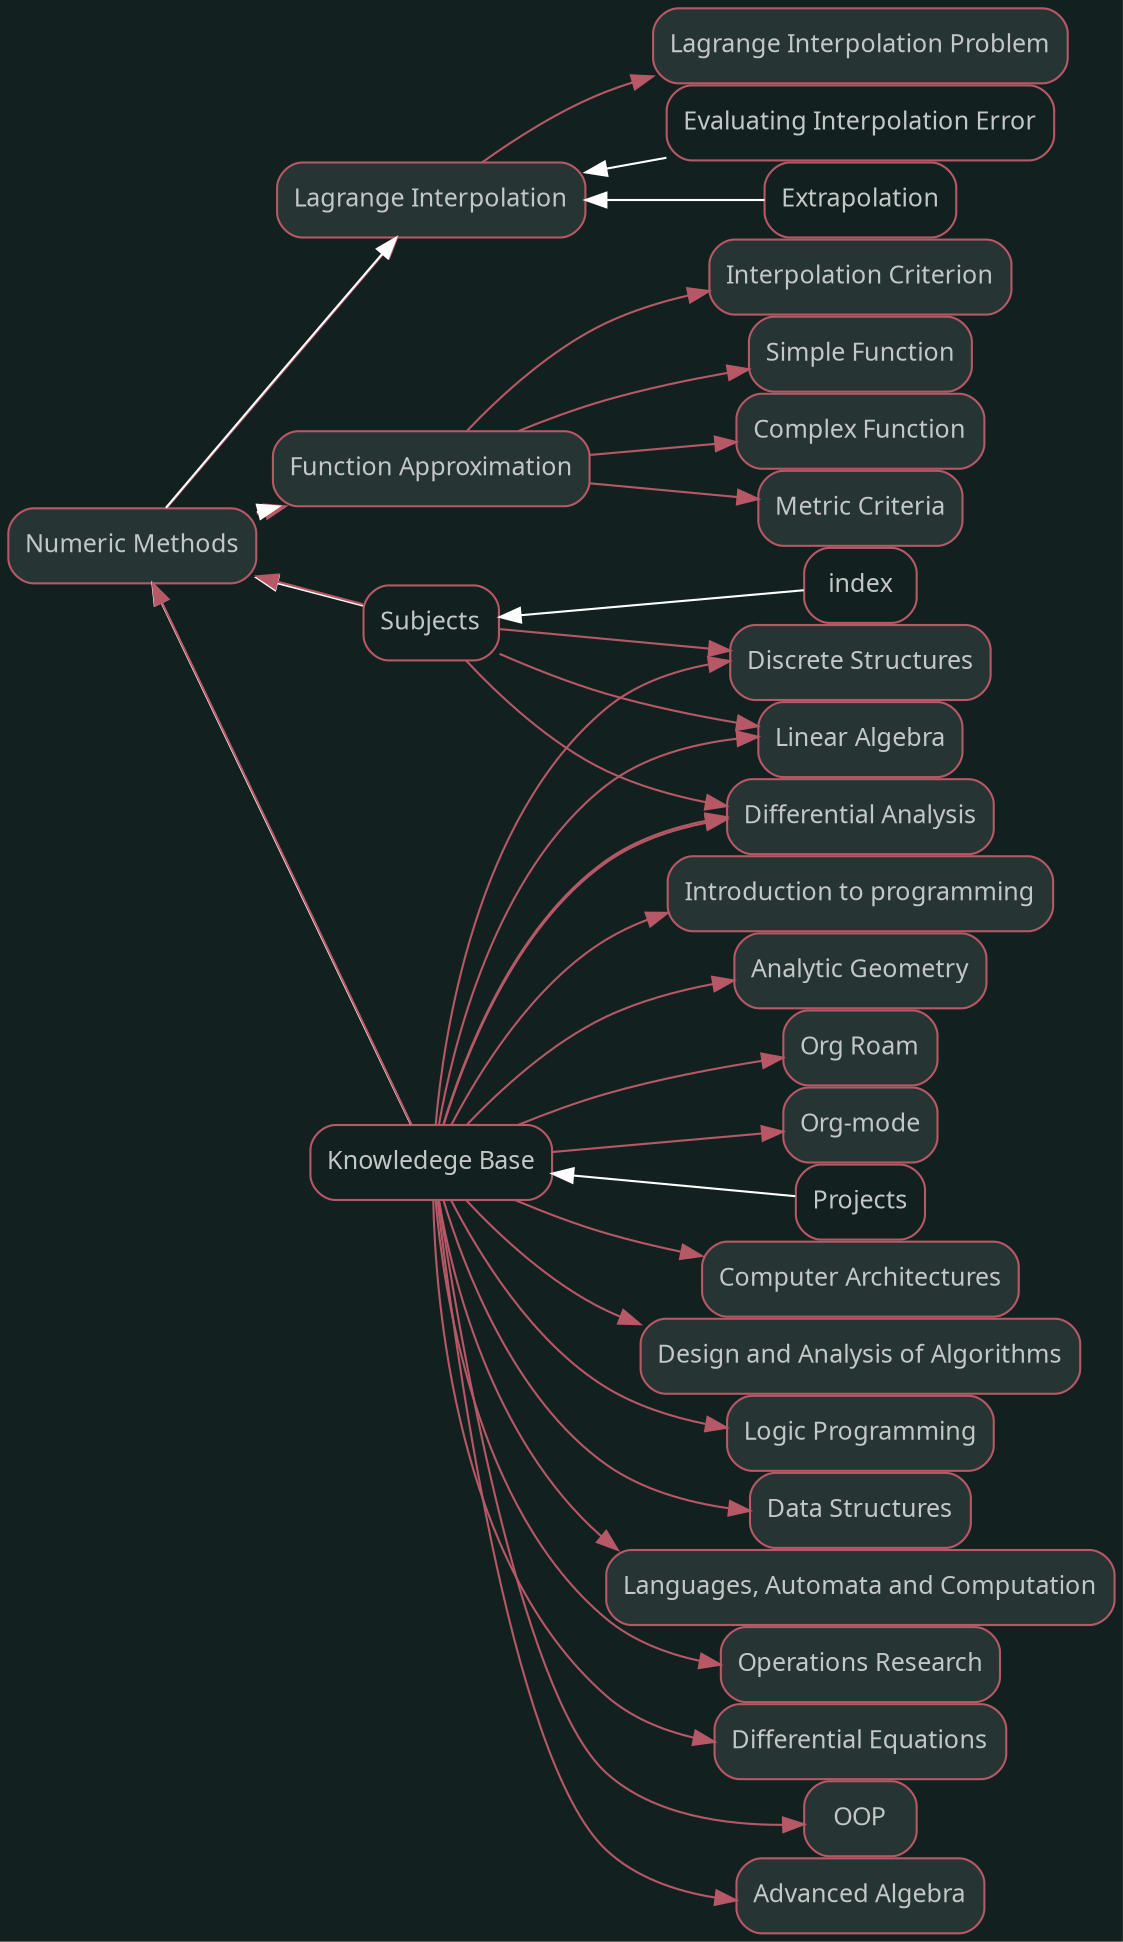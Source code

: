 digraph "Numeric Methods" {graph [nodesep=0,ranksep=0,rankdir="LR",bgcolor="#132020"];node [shape="rectangle",style="rounded,filled",fontname="sans",fontsize="12px",labelfontname="sans",color="#b75867",fillcolor="#273434",fontcolor="#c4c7c7"];"Numeric Methods" [label="Numeric Methods",tooltip="Numeric Methods",URL="/Knowledge/Numeric Methods.html",target="_parent"];"Lagrange Interpolation" [label="Lagrange Interpolation",tooltip="Lagrange Interpolation",URL="/Knowledge/Lagrange Interpolation.html",target="_parent"];"Function Approximation" [label="Function Approximation",tooltip="Function Approximation",URL="/Knowledge/Function Approximation.html",target="_parent"];subgraph "Forward Numeric Methods" {edge [color="#b75867"];"Numeric Methods" -> "Lagrange Interpolation";"Numeric Methods" -> "Function Approximation";}
node [shape="rectangle",style="rounded",fontname="sans",fontsize="12px",labelfontname="sans",color="#b75867",fillcolor="#FFFFFF",fontcolor="#c4c7c7"];"Subjects" [label="Subjects",tooltip="Subjects",URL="/Knowledge/Subjects.html",target="_parent"];"Knowledege Base" [label="Knowledege Base",tooltip="Knowledege Base",URL="/Knowledge/Knowledege Base.html",target="_parent"];subgraph "Backward Numeric Methods" {edge [dir="back",color="#FFFFFF"];"Numeric Methods" -> "Subjects";"Numeric Methods" -> "Knowledege Base";}node [shape="rectangle",style="rounded,filled",fontname="sans",fontsize="12px",labelfontname="sans",color="#b75867",fillcolor="#273434",fontcolor="#c4c7c7"];"Lagrange Interpolation" [label="Lagrange Interpolation",tooltip="Lagrange Interpolation",URL="/Knowledge/Lagrange Interpolation.html",target="_parent"];"Lagrange Interpolation Problem" [label="Lagrange Interpolation Problem",tooltip="Lagrange Interpolation Problem",URL="/Knowledge/Lagrange Interpolation Problem.html",target="_parent"];subgraph "Forward Lagrange Interpolation" {edge [color="#b75867"];"Lagrange Interpolation" -> "Lagrange Interpolation Problem";}
node [shape="rectangle",style="rounded",fontname="sans",fontsize="12px",labelfontname="sans",color="#b75867",fillcolor="#FFFFFF",fontcolor="#c4c7c7"];"Evaluating Interpolation Error" [label="Evaluating Interpolation Error",tooltip="Evaluating Interpolation Error",URL="/Knowledge/Evaluating Interpolation Error.html",target="_parent"];"Numeric Methods" [label="Numeric Methods",tooltip="Numeric Methods",URL="/Knowledge/Numeric Methods.html",target="_parent"];"Extrapolation" [label="Extrapolation",tooltip="Extrapolation",URL="/Knowledge/Extrapolation.html",target="_parent"];subgraph "Backward Lagrange Interpolation" {edge [dir="back",color="#FFFFFF"];"Lagrange Interpolation" -> "Evaluating Interpolation Error";"Lagrange Interpolation" -> "Numeric Methods";"Lagrange Interpolation" -> "Extrapolation";}node [shape="rectangle",style="rounded,filled",fontname="sans",fontsize="12px",labelfontname="sans",color="#b75867",fillcolor="#273434",fontcolor="#c4c7c7"];"Function Approximation" [label="Function Approximation",tooltip="Function Approximation",URL="/Knowledge/Function Approximation.html",target="_parent"];"Metric Criteria" [label="Metric Criteria",tooltip="Metric Criteria",URL="/Knowledge/Metric Criteria.html",target="_parent"];"Interpolation Criterion" [label="Interpolation Criterion",tooltip="Interpolation Criterion",URL="/Knowledge/Interpolation Criterion.html",target="_parent"];"Simple Function" [label="Simple Function",tooltip="Simple Function",URL="/Knowledge/Simple Function.html",target="_parent"];"Complex Function" [label="Complex Function",tooltip="Complex Function",URL="/Knowledge/Complex Function.html",target="_parent"];subgraph "Forward Function Approximation" {edge [color="#b75867"];"Function Approximation" -> "Metric Criteria";"Function Approximation" -> "Interpolation Criterion";"Function Approximation" -> "Simple Function";"Function Approximation" -> "Complex Function";}
node [shape="rectangle",style="rounded",fontname="sans",fontsize="12px",labelfontname="sans",color="#b75867",fillcolor="#FFFFFF",fontcolor="#c4c7c7"];"Numeric Methods" [label="Numeric Methods",tooltip="Numeric Methods",URL="/Knowledge/Numeric Methods.html",target="_parent"];subgraph "Backward Function Approximation" {edge [dir="back",color="#FFFFFF"];"Function Approximation" -> "Numeric Methods";}node [shape="rectangle",style="rounded,filled",fontname="sans",fontsize="12px",labelfontname="sans",color="#b75867",fillcolor="#273434",fontcolor="#c4c7c7"];"Subjects" [label="Subjects",tooltip="Subjects",URL="/Knowledge/Subjects.html",target="_parent"];"Numeric Methods" [label="Numeric Methods",tooltip="Numeric Methods",URL="/Knowledge/Numeric Methods.html",target="_parent"];"Discrete Structures" [label="Discrete Structures",tooltip="Discrete Structures",URL="/Knowledge/Discrete Structures.html",target="_parent"];"Differential Analysis" [label="Differential Analysis",tooltip="Differential Analysis",URL="/Knowledge/Differential Analysis.html",target="_parent"];"Linear Algebra" [label="Linear Algebra",tooltip="Linear Algebra",URL="/Knowledge/Linear Algebra.html",target="_parent"];subgraph "Forward Subjects" {edge [color="#b75867"];"Subjects" -> "Numeric Methods";"Subjects" -> "Discrete Structures";"Subjects" -> "Differential Analysis";"Subjects" -> "Linear Algebra";}
node [shape="rectangle",style="rounded",fontname="sans",fontsize="12px",labelfontname="sans",color="#b75867",fillcolor="#FFFFFF",fontcolor="#c4c7c7"];"index" [label="index",tooltip="index",URL="/Knowledge/index.html",target="_parent"];subgraph "Backward Subjects" {edge [dir="back",color="#FFFFFF"];"Subjects" -> "index";}node [shape="rectangle",style="rounded,filled",fontname="sans",fontsize="12px",labelfontname="sans",color="#b75867",fillcolor="#273434",fontcolor="#c4c7c7"];"Knowledege Base" [label="Knowledege Base",tooltip="Knowledege Base",URL="/Knowledge/Knowledege Base.html",target="_parent"];"Computer Architectures" [label="Computer Architectures",tooltip="Computer Architectures",URL="/Knowledge/Computer Architectures.html",target="_parent"];"Numeric Methods" [label="Numeric Methods",tooltip="Numeric Methods",URL="/Knowledge/Numeric Methods.html",target="_parent"];"Design and Analysis of Algorithms" [label="Design and Analysis of Algorithms",tooltip="Design and Analysis of Algorithms",URL="/Knowledge/Design and Analysis of Algorithms.html",target="_parent"];"Logic Programming" [label="Logic Programming",tooltip="Logic Programming",URL="/Knowledge/Logic Programming.html",target="_parent"];"Data Structures" [label="Data Structures",tooltip="Data Structures",URL="/Knowledge/Data Structures.html",target="_parent"];"Languages, Automata and Computation" [label="Languages, Automata and Computation",tooltip="Languages, Automata and Computation",URL="/Knowledge/Languages, Automata and Computation.html",target="_parent"];"Operations Research" [label="Operations Research",tooltip="Operations Research",URL="/Knowledge/Operations Research.html",target="_parent"];"Differential Equations" [label="Differential Equations",tooltip="Differential Equations",URL="/Knowledge/Differential Equations.html",target="_parent"];"OOP" [label="OOP",tooltip="OOP",URL="/Knowledge/OOP.html",target="_parent"];"Discrete Structures" [label="Discrete Structures",tooltip="Discrete Structures",URL="/Knowledge/Discrete Structures.html",target="_parent"];"Advanced Algebra" [label="Advanced Algebra",tooltip="Advanced Algebra",URL="/Knowledge/Advanced Algebra.html",target="_parent"];"Differential Analysis" [label="Differential Analysis",tooltip="Differential Analysis",URL="/Knowledge/Differential Analysis.html",target="_parent"];"Introduction to programming" [label="Introduction to programming",tooltip="Introduction to programming",URL="/Knowledge/Introduction to programming.html",target="_parent"];"Analytic Geometry" [label="Analytic Geometry",tooltip="Analytic Geometry",URL="/Knowledge/Analytic Geometry.html",target="_parent"];"Linear Algebra" [label="Linear Algebra",tooltip="Linear Algebra",URL="/Knowledge/Linear Algebra.html",target="_parent"];"Org Roam" [label="Org Roam",tooltip="Org Roam",URL="/Knowledge/Org Roam.html",target="_parent"];"Org-mode" [label="Org-mode",tooltip="Org-mode",URL="/Knowledge/Org-mode.html",target="_parent"];subgraph "Forward Knowledege Base" {edge [color="#b75867"];"Knowledege Base" -> "Computer Architectures";"Knowledege Base" -> "Numeric Methods";"Knowledege Base" -> "Design and Analysis of Algorithms";"Knowledege Base" -> "Logic Programming";"Knowledege Base" -> "Data Structures";"Knowledege Base" -> "Languages, Automata and Computation";"Knowledege Base" -> "Operations Research";"Knowledege Base" -> "Differential Equations";"Knowledege Base" -> "OOP";"Knowledege Base" -> "Discrete Structures";"Knowledege Base" -> "Advanced Algebra";"Knowledege Base" -> "Differential Analysis";"Knowledege Base" -> "Introduction to programming";"Knowledege Base" -> "Analytic Geometry";"Knowledege Base" -> "Linear Algebra";"Knowledege Base" -> "Differential Analysis";"Knowledege Base" -> "Org Roam";"Knowledege Base" -> "Org-mode";}
node [shape="rectangle",style="rounded",fontname="sans",fontsize="12px",labelfontname="sans",color="#b75867",fillcolor="#FFFFFF",fontcolor="#c4c7c7"];"Projects" [label="Projects",tooltip="Projects",URL="/Knowledge/Projects.html",target="_parent"];subgraph "Backward Knowledege Base" {edge [dir="back",color="#FFFFFF"];"Knowledege Base" -> "Projects";}}